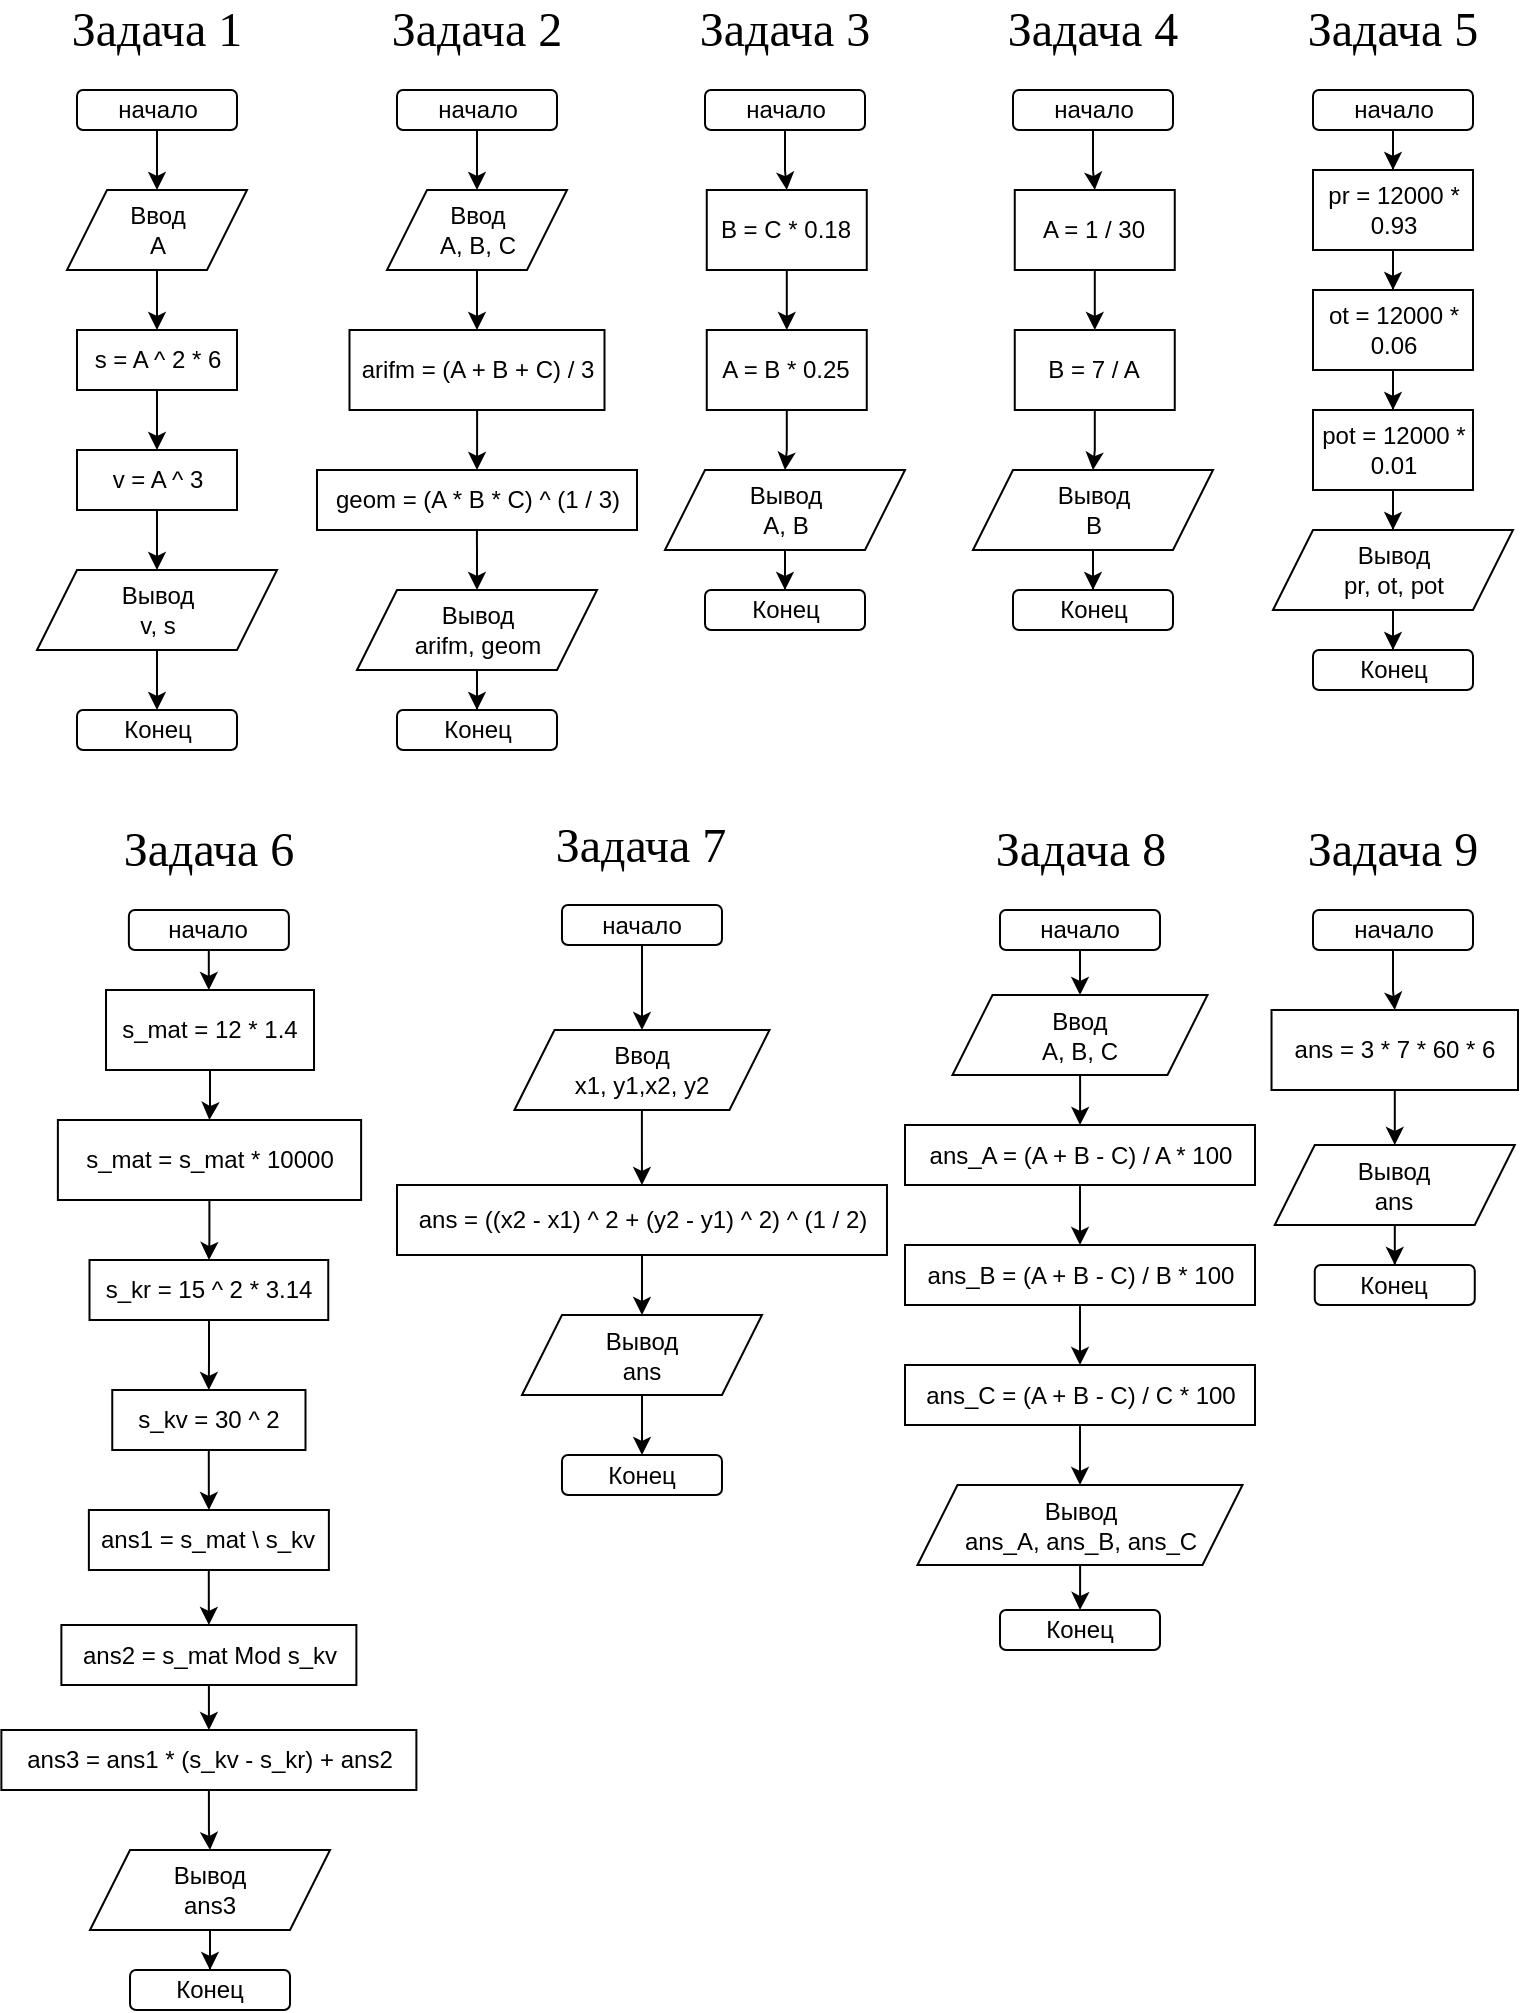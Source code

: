 <mxfile version="15.1.3" type="device"><diagram id="8jrJVa9c3yYPH9eTs6R2" name="Страница 1"><mxGraphModel dx="1141" dy="1173" grid="1" gridSize="10" guides="1" tooltips="1" connect="1" arrows="1" fold="1" page="1" pageScale="1" pageWidth="827" pageHeight="1169" math="0" shadow="0"><root><mxCell id="0"/><mxCell id="1" parent="0"/><mxCell id="roHaXNoMe23XTcPpgYHs-13" style="edgeStyle=orthogonalEdgeStyle;rounded=0;orthogonalLoop=1;jettySize=auto;html=1;entryX=0.5;entryY=0;entryDx=0;entryDy=0;" edge="1" parent="1" source="roHaXNoMe23XTcPpgYHs-1" target="roHaXNoMe23XTcPpgYHs-4"><mxGeometry relative="1" as="geometry"/></mxCell><mxCell id="roHaXNoMe23XTcPpgYHs-1" value="&lt;font style=&quot;font-size: 12px&quot;&gt;начало&lt;/font&gt;" style="rounded=1;whiteSpace=wrap;html=1;" vertex="1" parent="1"><mxGeometry x="59.5" y="70" width="80" height="20" as="geometry"/></mxCell><mxCell id="roHaXNoMe23XTcPpgYHs-2" value="&lt;font style=&quot;font-size: 12px&quot;&gt;Конец&lt;/font&gt;" style="rounded=1;whiteSpace=wrap;html=1;" vertex="1" parent="1"><mxGeometry x="59.5" y="380" width="80" height="20" as="geometry"/></mxCell><mxCell id="roHaXNoMe23XTcPpgYHs-6" style="edgeStyle=orthogonalEdgeStyle;rounded=0;orthogonalLoop=1;jettySize=auto;html=1;entryX=0.5;entryY=0;entryDx=0;entryDy=0;" edge="1" parent="1" source="roHaXNoMe23XTcPpgYHs-4" target="roHaXNoMe23XTcPpgYHs-5"><mxGeometry relative="1" as="geometry"/></mxCell><mxCell id="roHaXNoMe23XTcPpgYHs-4" value="&lt;font style=&quot;font-size: 12px&quot;&gt;Ввод&lt;br&gt;A&lt;br&gt;&lt;/font&gt;" style="shape=parallelogram;perimeter=parallelogramPerimeter;whiteSpace=wrap;html=1;fixedSize=1;" vertex="1" parent="1"><mxGeometry x="54.5" y="120" width="90" height="40" as="geometry"/></mxCell><mxCell id="roHaXNoMe23XTcPpgYHs-98" style="edgeStyle=orthogonalEdgeStyle;rounded=0;orthogonalLoop=1;jettySize=auto;html=1;" edge="1" parent="1" source="roHaXNoMe23XTcPpgYHs-5" target="roHaXNoMe23XTcPpgYHs-8"><mxGeometry relative="1" as="geometry"/></mxCell><mxCell id="roHaXNoMe23XTcPpgYHs-5" value="s = A ^ 2 * 6" style="rounded=0;whiteSpace=wrap;html=1;" vertex="1" parent="1"><mxGeometry x="59.5" y="190" width="80" height="30" as="geometry"/></mxCell><mxCell id="roHaXNoMe23XTcPpgYHs-12" style="edgeStyle=orthogonalEdgeStyle;rounded=0;orthogonalLoop=1;jettySize=auto;html=1;entryX=0.5;entryY=0;entryDx=0;entryDy=0;" edge="1" parent="1" source="roHaXNoMe23XTcPpgYHs-8" target="roHaXNoMe23XTcPpgYHs-10"><mxGeometry relative="1" as="geometry"/></mxCell><mxCell id="roHaXNoMe23XTcPpgYHs-8" value="v = A ^ 3" style="rounded=0;whiteSpace=wrap;html=1;" vertex="1" parent="1"><mxGeometry x="59.5" y="250" width="80" height="30" as="geometry"/></mxCell><mxCell id="roHaXNoMe23XTcPpgYHs-11" style="edgeStyle=orthogonalEdgeStyle;rounded=0;orthogonalLoop=1;jettySize=auto;html=1;" edge="1" parent="1" source="roHaXNoMe23XTcPpgYHs-10" target="roHaXNoMe23XTcPpgYHs-2"><mxGeometry relative="1" as="geometry"/></mxCell><mxCell id="roHaXNoMe23XTcPpgYHs-10" value="Вывод&lt;br&gt;v, s" style="shape=parallelogram;perimeter=parallelogramPerimeter;whiteSpace=wrap;html=1;fixedSize=1;" vertex="1" parent="1"><mxGeometry x="39.5" y="310" width="120" height="40" as="geometry"/></mxCell><mxCell id="roHaXNoMe23XTcPpgYHs-15" value="&lt;font face=&quot;Tahoma&quot; style=&quot;font-size: 24px&quot;&gt;Задача 1&lt;/font&gt;" style="text;html=1;strokeColor=none;fillColor=none;align=center;verticalAlign=middle;whiteSpace=wrap;rounded=0;" vertex="1" parent="1"><mxGeometry x="32" y="30" width="135" height="20" as="geometry"/></mxCell><mxCell id="roHaXNoMe23XTcPpgYHs-16" style="edgeStyle=orthogonalEdgeStyle;rounded=0;orthogonalLoop=1;jettySize=auto;html=1;entryX=0.5;entryY=0;entryDx=0;entryDy=0;" edge="1" parent="1" source="roHaXNoMe23XTcPpgYHs-17" target="roHaXNoMe23XTcPpgYHs-20"><mxGeometry relative="1" as="geometry"/></mxCell><mxCell id="roHaXNoMe23XTcPpgYHs-17" value="&lt;font style=&quot;font-size: 12px&quot;&gt;начало&lt;/font&gt;" style="rounded=1;whiteSpace=wrap;html=1;" vertex="1" parent="1"><mxGeometry x="219.5" y="70" width="80" height="20" as="geometry"/></mxCell><mxCell id="roHaXNoMe23XTcPpgYHs-18" value="&lt;font style=&quot;font-size: 12px&quot;&gt;Конец&lt;/font&gt;" style="rounded=1;whiteSpace=wrap;html=1;" vertex="1" parent="1"><mxGeometry x="219.5" y="380" width="80" height="20" as="geometry"/></mxCell><mxCell id="roHaXNoMe23XTcPpgYHs-19" style="edgeStyle=orthogonalEdgeStyle;rounded=0;orthogonalLoop=1;jettySize=auto;html=1;entryX=0.5;entryY=0;entryDx=0;entryDy=0;" edge="1" parent="1" source="roHaXNoMe23XTcPpgYHs-20" target="roHaXNoMe23XTcPpgYHs-21"><mxGeometry relative="1" as="geometry"/></mxCell><mxCell id="roHaXNoMe23XTcPpgYHs-20" value="&lt;font style=&quot;font-size: 12px&quot;&gt;Ввод&lt;br&gt;A, B, C&lt;br&gt;&lt;/font&gt;" style="shape=parallelogram;perimeter=parallelogramPerimeter;whiteSpace=wrap;html=1;fixedSize=1;" vertex="1" parent="1"><mxGeometry x="214.5" y="120" width="90" height="40" as="geometry"/></mxCell><mxCell id="roHaXNoMe23XTcPpgYHs-54" style="edgeStyle=orthogonalEdgeStyle;rounded=0;orthogonalLoop=1;jettySize=auto;html=1;" edge="1" parent="1" source="roHaXNoMe23XTcPpgYHs-21" target="roHaXNoMe23XTcPpgYHs-53"><mxGeometry relative="1" as="geometry"/></mxCell><mxCell id="roHaXNoMe23XTcPpgYHs-21" value="arifm =&amp;nbsp;(A + B + C) / 3" style="rounded=0;whiteSpace=wrap;html=1;" vertex="1" parent="1"><mxGeometry x="195.75" y="190" width="127.5" height="40" as="geometry"/></mxCell><mxCell id="roHaXNoMe23XTcPpgYHs-23" style="edgeStyle=orthogonalEdgeStyle;rounded=0;orthogonalLoop=1;jettySize=auto;html=1;entryX=0.5;entryY=0;entryDx=0;entryDy=0;" edge="1" parent="1" target="roHaXNoMe23XTcPpgYHs-26"><mxGeometry relative="1" as="geometry"><mxPoint x="259.48" y="290" as="sourcePoint"/></mxGeometry></mxCell><mxCell id="roHaXNoMe23XTcPpgYHs-25" style="edgeStyle=orthogonalEdgeStyle;rounded=0;orthogonalLoop=1;jettySize=auto;html=1;" edge="1" parent="1" source="roHaXNoMe23XTcPpgYHs-26" target="roHaXNoMe23XTcPpgYHs-18"><mxGeometry relative="1" as="geometry"/></mxCell><mxCell id="roHaXNoMe23XTcPpgYHs-26" value="Вывод&lt;br&gt;arifm, geom" style="shape=parallelogram;perimeter=parallelogramPerimeter;whiteSpace=wrap;html=1;fixedSize=1;" vertex="1" parent="1"><mxGeometry x="199.5" y="320" width="120" height="40" as="geometry"/></mxCell><mxCell id="roHaXNoMe23XTcPpgYHs-27" value="&lt;font face=&quot;Tahoma&quot; style=&quot;font-size: 24px&quot;&gt;Задача 2&lt;/font&gt;" style="text;html=1;strokeColor=none;fillColor=none;align=center;verticalAlign=middle;whiteSpace=wrap;rounded=0;" vertex="1" parent="1"><mxGeometry x="192" y="30" width="135" height="20" as="geometry"/></mxCell><mxCell id="roHaXNoMe23XTcPpgYHs-53" value="&lt;div&gt;geom = (A * B * C) ^ (1 / 3)&lt;/div&gt;" style="rounded=0;whiteSpace=wrap;html=1;" vertex="1" parent="1"><mxGeometry x="179.5" y="260" width="160" height="30" as="geometry"/></mxCell><mxCell id="roHaXNoMe23XTcPpgYHs-72" style="edgeStyle=orthogonalEdgeStyle;rounded=0;orthogonalLoop=1;jettySize=auto;html=1;" edge="1" parent="1" source="roHaXNoMe23XTcPpgYHs-56" target="roHaXNoMe23XTcPpgYHs-68"><mxGeometry relative="1" as="geometry"/></mxCell><mxCell id="roHaXNoMe23XTcPpgYHs-56" value="&lt;font style=&quot;font-size: 12px&quot;&gt;начало&lt;/font&gt;" style="rounded=1;whiteSpace=wrap;html=1;" vertex="1" parent="1"><mxGeometry x="373.5" y="70" width="80" height="20" as="geometry"/></mxCell><mxCell id="roHaXNoMe23XTcPpgYHs-57" value="&lt;font style=&quot;font-size: 12px&quot;&gt;Конец&lt;/font&gt;" style="rounded=1;whiteSpace=wrap;html=1;" vertex="1" parent="1"><mxGeometry x="373.5" y="320" width="80" height="20" as="geometry"/></mxCell><mxCell id="roHaXNoMe23XTcPpgYHs-63" style="edgeStyle=orthogonalEdgeStyle;rounded=0;orthogonalLoop=1;jettySize=auto;html=1;" edge="1" parent="1" source="roHaXNoMe23XTcPpgYHs-64" target="roHaXNoMe23XTcPpgYHs-57"><mxGeometry relative="1" as="geometry"/></mxCell><mxCell id="roHaXNoMe23XTcPpgYHs-64" value="Вывод&lt;br&gt;A, B" style="shape=parallelogram;perimeter=parallelogramPerimeter;whiteSpace=wrap;html=1;fixedSize=1;" vertex="1" parent="1"><mxGeometry x="353.5" y="260" width="120" height="40" as="geometry"/></mxCell><mxCell id="roHaXNoMe23XTcPpgYHs-65" value="&lt;font face=&quot;Tahoma&quot; style=&quot;font-size: 24px&quot;&gt;Задача 3&lt;/font&gt;" style="text;html=1;strokeColor=none;fillColor=none;align=center;verticalAlign=middle;whiteSpace=wrap;rounded=0;" vertex="1" parent="1"><mxGeometry x="346" y="30" width="135" height="20" as="geometry"/></mxCell><mxCell id="roHaXNoMe23XTcPpgYHs-71" style="edgeStyle=orthogonalEdgeStyle;rounded=0;orthogonalLoop=1;jettySize=auto;html=1;" edge="1" parent="1" source="roHaXNoMe23XTcPpgYHs-68" target="roHaXNoMe23XTcPpgYHs-69"><mxGeometry relative="1" as="geometry"/></mxCell><mxCell id="roHaXNoMe23XTcPpgYHs-68" value="&lt;div&gt;B = C * 0.18&lt;/div&gt;" style="rounded=0;whiteSpace=wrap;html=1;" vertex="1" parent="1"><mxGeometry x="374.38" y="120" width="80" height="40" as="geometry"/></mxCell><mxCell id="roHaXNoMe23XTcPpgYHs-70" style="edgeStyle=orthogonalEdgeStyle;rounded=0;orthogonalLoop=1;jettySize=auto;html=1;" edge="1" parent="1" source="roHaXNoMe23XTcPpgYHs-69" target="roHaXNoMe23XTcPpgYHs-64"><mxGeometry relative="1" as="geometry"/></mxCell><mxCell id="roHaXNoMe23XTcPpgYHs-69" value="&lt;div&gt;&lt;span&gt;A = B * 0.25&lt;/span&gt;&lt;br&gt;&lt;/div&gt;" style="rounded=0;whiteSpace=wrap;html=1;" vertex="1" parent="1"><mxGeometry x="374.38" y="190" width="80" height="40" as="geometry"/></mxCell><mxCell id="roHaXNoMe23XTcPpgYHs-73" style="edgeStyle=orthogonalEdgeStyle;rounded=0;orthogonalLoop=1;jettySize=auto;html=1;" edge="1" parent="1" source="roHaXNoMe23XTcPpgYHs-74" target="roHaXNoMe23XTcPpgYHs-80"><mxGeometry relative="1" as="geometry"/></mxCell><mxCell id="roHaXNoMe23XTcPpgYHs-74" value="&lt;font style=&quot;font-size: 12px&quot;&gt;начало&lt;/font&gt;" style="rounded=1;whiteSpace=wrap;html=1;" vertex="1" parent="1"><mxGeometry x="527.5" y="70" width="80" height="20" as="geometry"/></mxCell><mxCell id="roHaXNoMe23XTcPpgYHs-75" value="&lt;font style=&quot;font-size: 12px&quot;&gt;Конец&lt;/font&gt;" style="rounded=1;whiteSpace=wrap;html=1;" vertex="1" parent="1"><mxGeometry x="527.5" y="320" width="80" height="20" as="geometry"/></mxCell><mxCell id="roHaXNoMe23XTcPpgYHs-76" style="edgeStyle=orthogonalEdgeStyle;rounded=0;orthogonalLoop=1;jettySize=auto;html=1;" edge="1" parent="1" source="roHaXNoMe23XTcPpgYHs-77" target="roHaXNoMe23XTcPpgYHs-75"><mxGeometry relative="1" as="geometry"/></mxCell><mxCell id="roHaXNoMe23XTcPpgYHs-77" value="Вывод&lt;br&gt;B" style="shape=parallelogram;perimeter=parallelogramPerimeter;whiteSpace=wrap;html=1;fixedSize=1;" vertex="1" parent="1"><mxGeometry x="507.5" y="260" width="120" height="40" as="geometry"/></mxCell><mxCell id="roHaXNoMe23XTcPpgYHs-78" value="&lt;font face=&quot;Tahoma&quot; style=&quot;font-size: 24px&quot;&gt;Задача 4&lt;/font&gt;" style="text;html=1;strokeColor=none;fillColor=none;align=center;verticalAlign=middle;whiteSpace=wrap;rounded=0;" vertex="1" parent="1"><mxGeometry x="500" y="30" width="135" height="20" as="geometry"/></mxCell><mxCell id="roHaXNoMe23XTcPpgYHs-79" style="edgeStyle=orthogonalEdgeStyle;rounded=0;orthogonalLoop=1;jettySize=auto;html=1;" edge="1" parent="1" source="roHaXNoMe23XTcPpgYHs-80" target="roHaXNoMe23XTcPpgYHs-82"><mxGeometry relative="1" as="geometry"/></mxCell><mxCell id="roHaXNoMe23XTcPpgYHs-80" value="&lt;div&gt;A = 1 / 30&lt;/div&gt;" style="rounded=0;whiteSpace=wrap;html=1;" vertex="1" parent="1"><mxGeometry x="528.38" y="120" width="80" height="40" as="geometry"/></mxCell><mxCell id="roHaXNoMe23XTcPpgYHs-81" style="edgeStyle=orthogonalEdgeStyle;rounded=0;orthogonalLoop=1;jettySize=auto;html=1;" edge="1" parent="1" source="roHaXNoMe23XTcPpgYHs-82" target="roHaXNoMe23XTcPpgYHs-77"><mxGeometry relative="1" as="geometry"/></mxCell><mxCell id="roHaXNoMe23XTcPpgYHs-82" value="&lt;div&gt;B = 7 / A&lt;br&gt;&lt;/div&gt;" style="rounded=0;whiteSpace=wrap;html=1;" vertex="1" parent="1"><mxGeometry x="528.38" y="190" width="80" height="40" as="geometry"/></mxCell><mxCell id="roHaXNoMe23XTcPpgYHs-84" style="edgeStyle=orthogonalEdgeStyle;rounded=0;orthogonalLoop=1;jettySize=auto;html=1;" edge="1" parent="1" source="roHaXNoMe23XTcPpgYHs-85" target="roHaXNoMe23XTcPpgYHs-91"><mxGeometry relative="1" as="geometry"/></mxCell><mxCell id="roHaXNoMe23XTcPpgYHs-85" value="&lt;font style=&quot;font-size: 12px&quot;&gt;начало&lt;/font&gt;" style="rounded=1;whiteSpace=wrap;html=1;" vertex="1" parent="1"><mxGeometry x="677.5" y="70" width="80" height="20" as="geometry"/></mxCell><mxCell id="roHaXNoMe23XTcPpgYHs-86" value="&lt;font style=&quot;font-size: 12px&quot;&gt;Конец&lt;/font&gt;" style="rounded=1;whiteSpace=wrap;html=1;" vertex="1" parent="1"><mxGeometry x="677.5" y="350" width="80" height="20" as="geometry"/></mxCell><mxCell id="roHaXNoMe23XTcPpgYHs-87" style="edgeStyle=orthogonalEdgeStyle;rounded=0;orthogonalLoop=1;jettySize=auto;html=1;" edge="1" parent="1" source="roHaXNoMe23XTcPpgYHs-88" target="roHaXNoMe23XTcPpgYHs-86"><mxGeometry relative="1" as="geometry"/></mxCell><mxCell id="roHaXNoMe23XTcPpgYHs-88" value="Вывод&lt;br&gt;pr, ot, pot" style="shape=parallelogram;perimeter=parallelogramPerimeter;whiteSpace=wrap;html=1;fixedSize=1;" vertex="1" parent="1"><mxGeometry x="657.5" y="290" width="120" height="40" as="geometry"/></mxCell><mxCell id="roHaXNoMe23XTcPpgYHs-89" value="&lt;font face=&quot;Tahoma&quot; style=&quot;font-size: 24px&quot;&gt;Задача 5&lt;/font&gt;" style="text;html=1;strokeColor=none;fillColor=none;align=center;verticalAlign=middle;whiteSpace=wrap;rounded=0;" vertex="1" parent="1"><mxGeometry x="650" y="30" width="135" height="20" as="geometry"/></mxCell><mxCell id="roHaXNoMe23XTcPpgYHs-90" style="edgeStyle=orthogonalEdgeStyle;rounded=0;orthogonalLoop=1;jettySize=auto;html=1;" edge="1" parent="1" source="roHaXNoMe23XTcPpgYHs-91" target="roHaXNoMe23XTcPpgYHs-93"><mxGeometry relative="1" as="geometry"/></mxCell><mxCell id="roHaXNoMe23XTcPpgYHs-91" value="&lt;div&gt;pr = 12000 * 0.93&lt;/div&gt;" style="rounded=0;whiteSpace=wrap;html=1;" vertex="1" parent="1"><mxGeometry x="677.5" y="110" width="80" height="40" as="geometry"/></mxCell><mxCell id="roHaXNoMe23XTcPpgYHs-96" style="edgeStyle=orthogonalEdgeStyle;rounded=0;orthogonalLoop=1;jettySize=auto;html=1;" edge="1" parent="1" source="roHaXNoMe23XTcPpgYHs-93" target="roHaXNoMe23XTcPpgYHs-94"><mxGeometry relative="1" as="geometry"/></mxCell><mxCell id="roHaXNoMe23XTcPpgYHs-93" value="&lt;div&gt;ot = 12000 * 0.06&lt;br&gt;&lt;/div&gt;" style="rounded=0;whiteSpace=wrap;html=1;" vertex="1" parent="1"><mxGeometry x="677.5" y="170" width="80" height="40" as="geometry"/></mxCell><mxCell id="roHaXNoMe23XTcPpgYHs-97" style="edgeStyle=orthogonalEdgeStyle;rounded=0;orthogonalLoop=1;jettySize=auto;html=1;entryX=0.5;entryY=0;entryDx=0;entryDy=0;" edge="1" parent="1" source="roHaXNoMe23XTcPpgYHs-94" target="roHaXNoMe23XTcPpgYHs-88"><mxGeometry relative="1" as="geometry"/></mxCell><mxCell id="roHaXNoMe23XTcPpgYHs-94" value="&lt;div&gt;pot = 12000 * 0.01&lt;br&gt;&lt;/div&gt;" style="rounded=0;whiteSpace=wrap;html=1;" vertex="1" parent="1"><mxGeometry x="677.5" y="230" width="80" height="40" as="geometry"/></mxCell><mxCell id="roHaXNoMe23XTcPpgYHs-99" style="edgeStyle=orthogonalEdgeStyle;rounded=0;orthogonalLoop=1;jettySize=auto;html=1;" edge="1" parent="1" source="roHaXNoMe23XTcPpgYHs-100" target="roHaXNoMe23XTcPpgYHs-106"><mxGeometry relative="1" as="geometry"/></mxCell><mxCell id="roHaXNoMe23XTcPpgYHs-100" value="&lt;font style=&quot;font-size: 12px&quot;&gt;начало&lt;/font&gt;" style="rounded=1;whiteSpace=wrap;html=1;" vertex="1" parent="1"><mxGeometry x="85.44" y="480" width="80" height="20" as="geometry"/></mxCell><mxCell id="roHaXNoMe23XTcPpgYHs-101" value="&lt;font style=&quot;font-size: 12px&quot;&gt;Конец&lt;/font&gt;" style="rounded=1;whiteSpace=wrap;html=1;" vertex="1" parent="1"><mxGeometry x="86.01" y="1010" width="80" height="20" as="geometry"/></mxCell><mxCell id="roHaXNoMe23XTcPpgYHs-102" style="edgeStyle=orthogonalEdgeStyle;rounded=0;orthogonalLoop=1;jettySize=auto;html=1;" edge="1" parent="1" source="roHaXNoMe23XTcPpgYHs-103" target="roHaXNoMe23XTcPpgYHs-101"><mxGeometry relative="1" as="geometry"/></mxCell><mxCell id="roHaXNoMe23XTcPpgYHs-103" value="Вывод&lt;br&gt;ans3" style="shape=parallelogram;perimeter=parallelogramPerimeter;whiteSpace=wrap;html=1;fixedSize=1;" vertex="1" parent="1"><mxGeometry x="66.01" y="950" width="120" height="40" as="geometry"/></mxCell><mxCell id="roHaXNoMe23XTcPpgYHs-104" value="&lt;font face=&quot;Tahoma&quot; style=&quot;font-size: 24px&quot;&gt;Задача 6&lt;/font&gt;" style="text;html=1;strokeColor=none;fillColor=none;align=center;verticalAlign=middle;whiteSpace=wrap;rounded=0;" vertex="1" parent="1"><mxGeometry x="57.94" y="440" width="135" height="20" as="geometry"/></mxCell><mxCell id="roHaXNoMe23XTcPpgYHs-130" style="edgeStyle=orthogonalEdgeStyle;rounded=0;orthogonalLoop=1;jettySize=auto;html=1;" edge="1" parent="1" source="roHaXNoMe23XTcPpgYHs-106" target="roHaXNoMe23XTcPpgYHs-108"><mxGeometry relative="1" as="geometry"/></mxCell><mxCell id="roHaXNoMe23XTcPpgYHs-106" value="&lt;div&gt;s_mat = 12 * 1.4&lt;/div&gt;" style="rounded=0;whiteSpace=wrap;html=1;" vertex="1" parent="1"><mxGeometry x="74.01" y="520" width="104" height="40" as="geometry"/></mxCell><mxCell id="roHaXNoMe23XTcPpgYHs-170" style="edgeStyle=orthogonalEdgeStyle;rounded=0;orthogonalLoop=1;jettySize=auto;html=1;" edge="1" parent="1" source="roHaXNoMe23XTcPpgYHs-108" target="roHaXNoMe23XTcPpgYHs-112"><mxGeometry relative="1" as="geometry"/></mxCell><mxCell id="roHaXNoMe23XTcPpgYHs-108" value="&lt;div&gt;s_mat = s_mat * 10000&lt;br&gt;&lt;/div&gt;" style="rounded=0;whiteSpace=wrap;html=1;" vertex="1" parent="1"><mxGeometry x="49.94" y="585" width="151.62" height="40" as="geometry"/></mxCell><mxCell id="roHaXNoMe23XTcPpgYHs-171" style="edgeStyle=orthogonalEdgeStyle;rounded=0;orthogonalLoop=1;jettySize=auto;html=1;" edge="1" parent="1" source="roHaXNoMe23XTcPpgYHs-112" target="roHaXNoMe23XTcPpgYHs-113"><mxGeometry relative="1" as="geometry"/></mxCell><mxCell id="roHaXNoMe23XTcPpgYHs-112" value="&lt;div&gt;s_kr = 15 ^ 2 * 3.14&lt;br&gt;&lt;/div&gt;" style="rounded=0;whiteSpace=wrap;html=1;" vertex="1" parent="1"><mxGeometry x="65.75" y="655" width="119.38" height="30" as="geometry"/></mxCell><mxCell id="roHaXNoMe23XTcPpgYHs-172" style="edgeStyle=orthogonalEdgeStyle;rounded=0;orthogonalLoop=1;jettySize=auto;html=1;entryX=0.5;entryY=0;entryDx=0;entryDy=0;" edge="1" parent="1" source="roHaXNoMe23XTcPpgYHs-113" target="roHaXNoMe23XTcPpgYHs-114"><mxGeometry relative="1" as="geometry"/></mxCell><mxCell id="roHaXNoMe23XTcPpgYHs-113" value="&lt;div&gt;s_kv = 30 ^ 2&lt;br&gt;&lt;/div&gt;" style="rounded=0;whiteSpace=wrap;html=1;" vertex="1" parent="1"><mxGeometry x="77.13" y="720" width="96.62" height="30" as="geometry"/></mxCell><mxCell id="roHaXNoMe23XTcPpgYHs-173" style="edgeStyle=orthogonalEdgeStyle;rounded=0;orthogonalLoop=1;jettySize=auto;html=1;entryX=0.5;entryY=0;entryDx=0;entryDy=0;" edge="1" parent="1" source="roHaXNoMe23XTcPpgYHs-114" target="roHaXNoMe23XTcPpgYHs-115"><mxGeometry relative="1" as="geometry"/></mxCell><mxCell id="roHaXNoMe23XTcPpgYHs-114" value="ans1 = s_mat \ s_kv" style="rounded=0;whiteSpace=wrap;html=1;" vertex="1" parent="1"><mxGeometry x="65.44" y="780" width="120" height="30" as="geometry"/></mxCell><mxCell id="roHaXNoMe23XTcPpgYHs-174" style="edgeStyle=orthogonalEdgeStyle;rounded=0;orthogonalLoop=1;jettySize=auto;html=1;" edge="1" parent="1" source="roHaXNoMe23XTcPpgYHs-115" target="roHaXNoMe23XTcPpgYHs-116"><mxGeometry relative="1" as="geometry"/></mxCell><mxCell id="roHaXNoMe23XTcPpgYHs-115" value="&lt;div&gt;ans2 = s_mat Mod s_kv&lt;br&gt;&lt;/div&gt;" style="rounded=0;whiteSpace=wrap;html=1;" vertex="1" parent="1"><mxGeometry x="51.69" y="837.5" width="147.5" height="30" as="geometry"/></mxCell><mxCell id="roHaXNoMe23XTcPpgYHs-175" style="edgeStyle=orthogonalEdgeStyle;rounded=0;orthogonalLoop=1;jettySize=auto;html=1;" edge="1" parent="1" source="roHaXNoMe23XTcPpgYHs-116" target="roHaXNoMe23XTcPpgYHs-103"><mxGeometry relative="1" as="geometry"/></mxCell><mxCell id="roHaXNoMe23XTcPpgYHs-116" value="ans3 = ans1 * (s_kv - s_kr) + ans2" style="rounded=0;whiteSpace=wrap;html=1;" vertex="1" parent="1"><mxGeometry x="21.69" y="890" width="207.5" height="30" as="geometry"/></mxCell><mxCell id="roHaXNoMe23XTcPpgYHs-142" style="edgeStyle=orthogonalEdgeStyle;rounded=0;orthogonalLoop=1;jettySize=auto;html=1;entryX=0.5;entryY=0;entryDx=0;entryDy=0;" edge="1" parent="1" source="roHaXNoMe23XTcPpgYHs-143" target="roHaXNoMe23XTcPpgYHs-146"><mxGeometry relative="1" as="geometry"/></mxCell><mxCell id="roHaXNoMe23XTcPpgYHs-143" value="&lt;font style=&quot;font-size: 12px&quot;&gt;начало&lt;/font&gt;" style="rounded=1;whiteSpace=wrap;html=1;" vertex="1" parent="1"><mxGeometry x="301.99" y="477.5" width="80" height="20" as="geometry"/></mxCell><mxCell id="roHaXNoMe23XTcPpgYHs-144" value="&lt;font style=&quot;font-size: 12px&quot;&gt;Конец&lt;/font&gt;" style="rounded=1;whiteSpace=wrap;html=1;" vertex="1" parent="1"><mxGeometry x="301.99" y="752.5" width="80" height="20" as="geometry"/></mxCell><mxCell id="roHaXNoMe23XTcPpgYHs-154" style="edgeStyle=orthogonalEdgeStyle;rounded=0;orthogonalLoop=1;jettySize=auto;html=1;" edge="1" parent="1" source="roHaXNoMe23XTcPpgYHs-146" target="roHaXNoMe23XTcPpgYHs-150"><mxGeometry relative="1" as="geometry"/></mxCell><mxCell id="roHaXNoMe23XTcPpgYHs-146" value="&lt;font style=&quot;font-size: 12px&quot;&gt;Ввод&lt;br&gt;x1, y1,x2, y2&lt;br&gt;&lt;/font&gt;" style="shape=parallelogram;perimeter=parallelogramPerimeter;whiteSpace=wrap;html=1;fixedSize=1;" vertex="1" parent="1"><mxGeometry x="278.24" y="540" width="127.5" height="40" as="geometry"/></mxCell><mxCell id="roHaXNoMe23XTcPpgYHs-149" style="edgeStyle=orthogonalEdgeStyle;rounded=0;orthogonalLoop=1;jettySize=auto;html=1;entryX=0.5;entryY=0;entryDx=0;entryDy=0;" edge="1" parent="1" source="roHaXNoMe23XTcPpgYHs-150" target="roHaXNoMe23XTcPpgYHs-152"><mxGeometry relative="1" as="geometry"/></mxCell><mxCell id="roHaXNoMe23XTcPpgYHs-150" value="ans = ((x2 - x1) ^ 2 + (y2 - y1) ^ 2) ^ (1 / 2)" style="rounded=0;whiteSpace=wrap;html=1;" vertex="1" parent="1"><mxGeometry x="219.5" y="617.5" width="244.99" height="35" as="geometry"/></mxCell><mxCell id="roHaXNoMe23XTcPpgYHs-151" style="edgeStyle=orthogonalEdgeStyle;rounded=0;orthogonalLoop=1;jettySize=auto;html=1;" edge="1" parent="1" source="roHaXNoMe23XTcPpgYHs-152" target="roHaXNoMe23XTcPpgYHs-144"><mxGeometry relative="1" as="geometry"/></mxCell><mxCell id="roHaXNoMe23XTcPpgYHs-152" value="Вывод&lt;br&gt;ans" style="shape=parallelogram;perimeter=parallelogramPerimeter;whiteSpace=wrap;html=1;fixedSize=1;" vertex="1" parent="1"><mxGeometry x="281.99" y="682.5" width="120" height="40" as="geometry"/></mxCell><mxCell id="roHaXNoMe23XTcPpgYHs-153" value="&lt;font face=&quot;Tahoma&quot; style=&quot;font-size: 24px&quot;&gt;Задача 7&lt;/font&gt;" style="text;html=1;strokeColor=none;fillColor=none;align=center;verticalAlign=middle;whiteSpace=wrap;rounded=0;" vertex="1" parent="1"><mxGeometry x="274.49" y="437.5" width="135" height="20" as="geometry"/></mxCell><mxCell id="roHaXNoMe23XTcPpgYHs-155" style="edgeStyle=orthogonalEdgeStyle;rounded=0;orthogonalLoop=1;jettySize=auto;html=1;entryX=0.5;entryY=0;entryDx=0;entryDy=0;" edge="1" parent="1" source="roHaXNoMe23XTcPpgYHs-156" target="roHaXNoMe23XTcPpgYHs-159"><mxGeometry relative="1" as="geometry"/></mxCell><mxCell id="roHaXNoMe23XTcPpgYHs-156" value="&lt;font style=&quot;font-size: 12px&quot;&gt;начало&lt;/font&gt;" style="rounded=1;whiteSpace=wrap;html=1;" vertex="1" parent="1"><mxGeometry x="521" y="480" width="80" height="20" as="geometry"/></mxCell><mxCell id="roHaXNoMe23XTcPpgYHs-157" value="&lt;font style=&quot;font-size: 12px&quot;&gt;Конец&lt;/font&gt;" style="rounded=1;whiteSpace=wrap;html=1;" vertex="1" parent="1"><mxGeometry x="521" y="830" width="80" height="20" as="geometry"/></mxCell><mxCell id="roHaXNoMe23XTcPpgYHs-158" style="edgeStyle=orthogonalEdgeStyle;rounded=0;orthogonalLoop=1;jettySize=auto;html=1;" edge="1" parent="1" source="roHaXNoMe23XTcPpgYHs-159" target="roHaXNoMe23XTcPpgYHs-161"><mxGeometry relative="1" as="geometry"/></mxCell><mxCell id="roHaXNoMe23XTcPpgYHs-159" value="&lt;font style=&quot;font-size: 12px&quot;&gt;Ввод&lt;br&gt;A, B, C&lt;br&gt;&lt;/font&gt;" style="shape=parallelogram;perimeter=parallelogramPerimeter;whiteSpace=wrap;html=1;fixedSize=1;" vertex="1" parent="1"><mxGeometry x="497.25" y="522.5" width="127.5" height="40" as="geometry"/></mxCell><mxCell id="roHaXNoMe23XTcPpgYHs-167" style="edgeStyle=orthogonalEdgeStyle;rounded=0;orthogonalLoop=1;jettySize=auto;html=1;" edge="1" parent="1" source="roHaXNoMe23XTcPpgYHs-161" target="roHaXNoMe23XTcPpgYHs-165"><mxGeometry relative="1" as="geometry"/></mxCell><mxCell id="roHaXNoMe23XTcPpgYHs-161" value="ans_A = (A + B - C) / A * 100" style="rounded=0;whiteSpace=wrap;html=1;" vertex="1" parent="1"><mxGeometry x="473.5" y="587.5" width="175" height="30" as="geometry"/></mxCell><mxCell id="roHaXNoMe23XTcPpgYHs-162" style="edgeStyle=orthogonalEdgeStyle;rounded=0;orthogonalLoop=1;jettySize=auto;html=1;" edge="1" parent="1" source="roHaXNoMe23XTcPpgYHs-163" target="roHaXNoMe23XTcPpgYHs-157"><mxGeometry relative="1" as="geometry"/></mxCell><mxCell id="roHaXNoMe23XTcPpgYHs-163" value="Вывод&lt;br&gt;ans_A, ans_B, ans_C" style="shape=parallelogram;perimeter=parallelogramPerimeter;whiteSpace=wrap;html=1;fixedSize=1;" vertex="1" parent="1"><mxGeometry x="479.75" y="767.5" width="162.5" height="40" as="geometry"/></mxCell><mxCell id="roHaXNoMe23XTcPpgYHs-164" value="&lt;font face=&quot;Tahoma&quot; style=&quot;font-size: 24px&quot;&gt;Задача 8&lt;/font&gt;" style="text;html=1;strokeColor=none;fillColor=none;align=center;verticalAlign=middle;whiteSpace=wrap;rounded=0;" vertex="1" parent="1"><mxGeometry x="493.5" y="440" width="135" height="20" as="geometry"/></mxCell><mxCell id="roHaXNoMe23XTcPpgYHs-168" style="edgeStyle=orthogonalEdgeStyle;rounded=0;orthogonalLoop=1;jettySize=auto;html=1;entryX=0.5;entryY=0;entryDx=0;entryDy=0;" edge="1" parent="1" source="roHaXNoMe23XTcPpgYHs-165" target="roHaXNoMe23XTcPpgYHs-166"><mxGeometry relative="1" as="geometry"/></mxCell><mxCell id="roHaXNoMe23XTcPpgYHs-165" value="ans_B = (A + B - C) / B * 100" style="rounded=0;whiteSpace=wrap;html=1;" vertex="1" parent="1"><mxGeometry x="473.5" y="647.5" width="175" height="30" as="geometry"/></mxCell><mxCell id="roHaXNoMe23XTcPpgYHs-169" style="edgeStyle=orthogonalEdgeStyle;rounded=0;orthogonalLoop=1;jettySize=auto;html=1;entryX=0.5;entryY=0;entryDx=0;entryDy=0;" edge="1" parent="1" source="roHaXNoMe23XTcPpgYHs-166" target="roHaXNoMe23XTcPpgYHs-163"><mxGeometry relative="1" as="geometry"/></mxCell><mxCell id="roHaXNoMe23XTcPpgYHs-166" value="ans_C = (A + B - C) / C * 100" style="rounded=0;whiteSpace=wrap;html=1;" vertex="1" parent="1"><mxGeometry x="473.5" y="707.5" width="175" height="30" as="geometry"/></mxCell><mxCell id="roHaXNoMe23XTcPpgYHs-178" style="edgeStyle=orthogonalEdgeStyle;rounded=0;orthogonalLoop=1;jettySize=auto;html=1;" edge="1" parent="1" source="roHaXNoMe23XTcPpgYHs-179" target="roHaXNoMe23XTcPpgYHs-185"><mxGeometry relative="1" as="geometry"/></mxCell><mxCell id="roHaXNoMe23XTcPpgYHs-179" value="&lt;font style=&quot;font-size: 12px&quot;&gt;начало&lt;/font&gt;" style="rounded=1;whiteSpace=wrap;html=1;" vertex="1" parent="1"><mxGeometry x="677.5" y="480" width="80" height="20" as="geometry"/></mxCell><mxCell id="roHaXNoMe23XTcPpgYHs-180" value="&lt;font style=&quot;font-size: 12px&quot;&gt;Конец&lt;/font&gt;" style="rounded=1;whiteSpace=wrap;html=1;" vertex="1" parent="1"><mxGeometry x="678.38" y="657.5" width="80" height="20" as="geometry"/></mxCell><mxCell id="roHaXNoMe23XTcPpgYHs-181" style="edgeStyle=orthogonalEdgeStyle;rounded=0;orthogonalLoop=1;jettySize=auto;html=1;" edge="1" parent="1" source="roHaXNoMe23XTcPpgYHs-182" target="roHaXNoMe23XTcPpgYHs-180"><mxGeometry relative="1" as="geometry"/></mxCell><mxCell id="roHaXNoMe23XTcPpgYHs-182" value="Вывод&lt;br&gt;ans" style="shape=parallelogram;perimeter=parallelogramPerimeter;whiteSpace=wrap;html=1;fixedSize=1;" vertex="1" parent="1"><mxGeometry x="658.38" y="597.5" width="120" height="40" as="geometry"/></mxCell><mxCell id="roHaXNoMe23XTcPpgYHs-183" value="&lt;font face=&quot;Tahoma&quot; style=&quot;font-size: 24px&quot;&gt;Задача 9&lt;/font&gt;" style="text;html=1;strokeColor=none;fillColor=none;align=center;verticalAlign=middle;whiteSpace=wrap;rounded=0;" vertex="1" parent="1"><mxGeometry x="650" y="440" width="135" height="20" as="geometry"/></mxCell><mxCell id="roHaXNoMe23XTcPpgYHs-188" style="edgeStyle=orthogonalEdgeStyle;rounded=0;orthogonalLoop=1;jettySize=auto;html=1;entryX=0.5;entryY=0;entryDx=0;entryDy=0;" edge="1" parent="1" source="roHaXNoMe23XTcPpgYHs-185" target="roHaXNoMe23XTcPpgYHs-182"><mxGeometry relative="1" as="geometry"/></mxCell><mxCell id="roHaXNoMe23XTcPpgYHs-185" value="&lt;div&gt;ans = 3 * 7 * 60 * 6&lt;/div&gt;" style="rounded=0;whiteSpace=wrap;html=1;" vertex="1" parent="1"><mxGeometry x="656.76" y="530" width="123.24" height="40" as="geometry"/></mxCell></root></mxGraphModel></diagram></mxfile>
